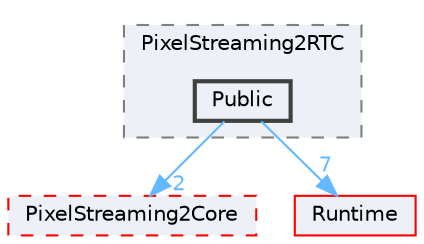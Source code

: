 digraph "Public"
{
 // INTERACTIVE_SVG=YES
 // LATEX_PDF_SIZE
  bgcolor="transparent";
  edge [fontname=Helvetica,fontsize=10,labelfontname=Helvetica,labelfontsize=10];
  node [fontname=Helvetica,fontsize=10,shape=box,height=0.2,width=0.4];
  compound=true
  subgraph clusterdir_2385b4c93328a3c0e0d2ff3cf3190341 {
    graph [ bgcolor="#edf0f7", pencolor="grey50", label="PixelStreaming2RTC", fontname=Helvetica,fontsize=10 style="filled,dashed", URL="dir_2385b4c93328a3c0e0d2ff3cf3190341.html",tooltip=""]
  dir_f5c7a681f05bd3b7054122aa80724c63 [label="Public", fillcolor="#edf0f7", color="grey25", style="filled,bold", URL="dir_f5c7a681f05bd3b7054122aa80724c63.html",tooltip=""];
  }
  dir_59adcf5681d388e337deaee91f8afe6e [label="PixelStreaming2Core", fillcolor="#edf0f7", color="red", style="filled,dashed", URL="dir_59adcf5681d388e337deaee91f8afe6e.html",tooltip=""];
  dir_7536b172fbd480bfd146a1b1acd6856b [label="Runtime", fillcolor="#edf0f7", color="red", style="filled", URL="dir_7536b172fbd480bfd146a1b1acd6856b.html",tooltip=""];
  dir_f5c7a681f05bd3b7054122aa80724c63->dir_59adcf5681d388e337deaee91f8afe6e [headlabel="2", labeldistance=1.5 headhref="dir_000849_000744.html" href="dir_000849_000744.html" color="steelblue1" fontcolor="steelblue1"];
  dir_f5c7a681f05bd3b7054122aa80724c63->dir_7536b172fbd480bfd146a1b1acd6856b [headlabel="7", labeldistance=1.5 headhref="dir_000849_000984.html" href="dir_000849_000984.html" color="steelblue1" fontcolor="steelblue1"];
}
